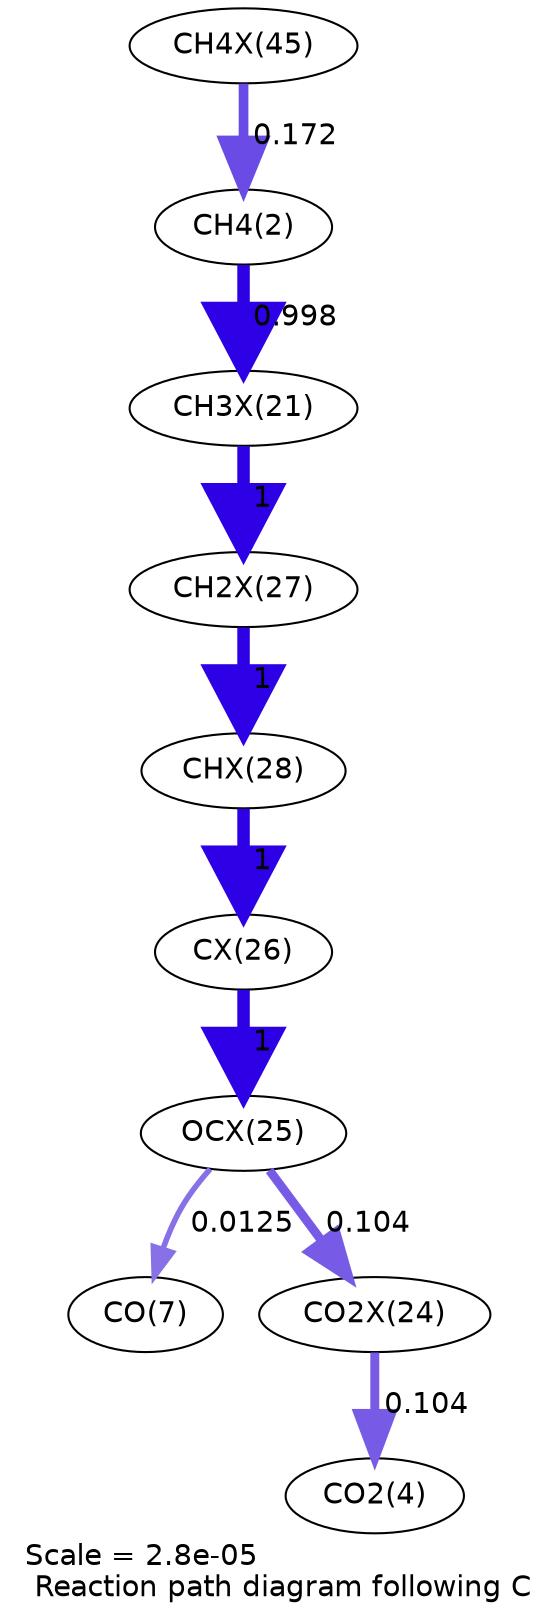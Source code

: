 digraph reaction_paths {
center=1;
s32 -> s4[fontname="Helvetica", penwidth=4.67, arrowsize=2.34, color="0.7, 0.672, 0.9"
, label=" 0.172"];
s4 -> s24[fontname="Helvetica", penwidth=6, arrowsize=3, color="0.7, 1.5, 0.9"
, label=" 0.998"];
s24 -> s30[fontname="Helvetica", penwidth=6, arrowsize=3, color="0.7, 1.5, 0.9"
, label=" 1"];
s30 -> s31[fontname="Helvetica", penwidth=6, arrowsize=3, color="0.7, 1.5, 0.9"
, label=" 1"];
s31 -> s29[fontname="Helvetica", penwidth=6, arrowsize=3, color="0.7, 1.5, 0.9"
, label=" 1"];
s29 -> s28[fontname="Helvetica", penwidth=6, arrowsize=3, color="0.7, 1.5, 0.9"
, label=" 1"];
s28 -> s9[fontname="Helvetica", penwidth=2.69, arrowsize=1.35, color="0.7, 0.512, 0.9"
, label=" 0.0125"];
s28 -> s27[fontname="Helvetica", penwidth=4.29, arrowsize=2.14, color="0.7, 0.604, 0.9"
, label=" 0.104"];
s27 -> s6[fontname="Helvetica", penwidth=4.29, arrowsize=2.14, color="0.7, 0.604, 0.9"
, label=" 0.104"];
s4 [ fontname="Helvetica", label="CH4(2)"];
s6 [ fontname="Helvetica", label="CO2(4)"];
s9 [ fontname="Helvetica", label="CO(7)"];
s24 [ fontname="Helvetica", label="CH3X(21)"];
s27 [ fontname="Helvetica", label="CO2X(24)"];
s28 [ fontname="Helvetica", label="OCX(25)"];
s29 [ fontname="Helvetica", label="CX(26)"];
s30 [ fontname="Helvetica", label="CH2X(27)"];
s31 [ fontname="Helvetica", label="CHX(28)"];
s32 [ fontname="Helvetica", label="CH4X(45)"];
 label = "Scale = 2.8e-05\l Reaction path diagram following C";
 fontname = "Helvetica";
}
